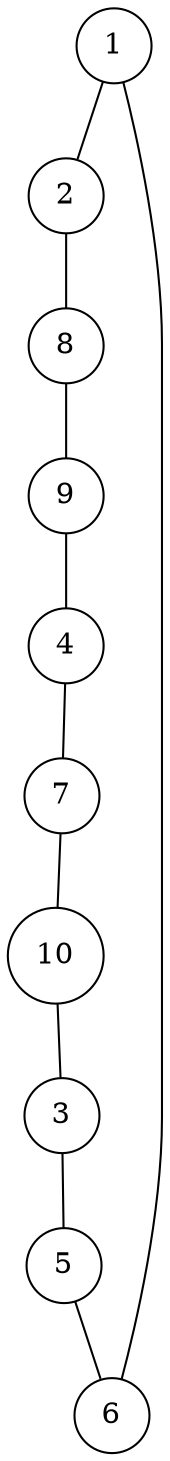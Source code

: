 graph random1061010 {
	node [shape=circle fillcolor=white]
	1 [ pos = "2.413507,2.431522!"]
	2 [ pos = "4.906936,4.839020!"]
	3 [ pos = "0.769920,1.375795!"]
	4 [ pos = "1.682951,3.427721!"]
	5 [ pos = "1.868940,1.410826!"]
	6 [ pos = "2.293006,1.843376!"]
	7 [ pos = "0.624298,3.155656!"]
	8 [ pos = "3.650062,5.000000!"]
	9 [ pos = "2.151510,3.933657!"]
	10 [ pos = "0.581189,2.237066!"]

	1 -- 2
	2 -- 8
	3 -- 5
	4 -- 7
	5 -- 6
	6 -- 1
	7 -- 10
	8 -- 9
	9 -- 4
	10 -- 3
}